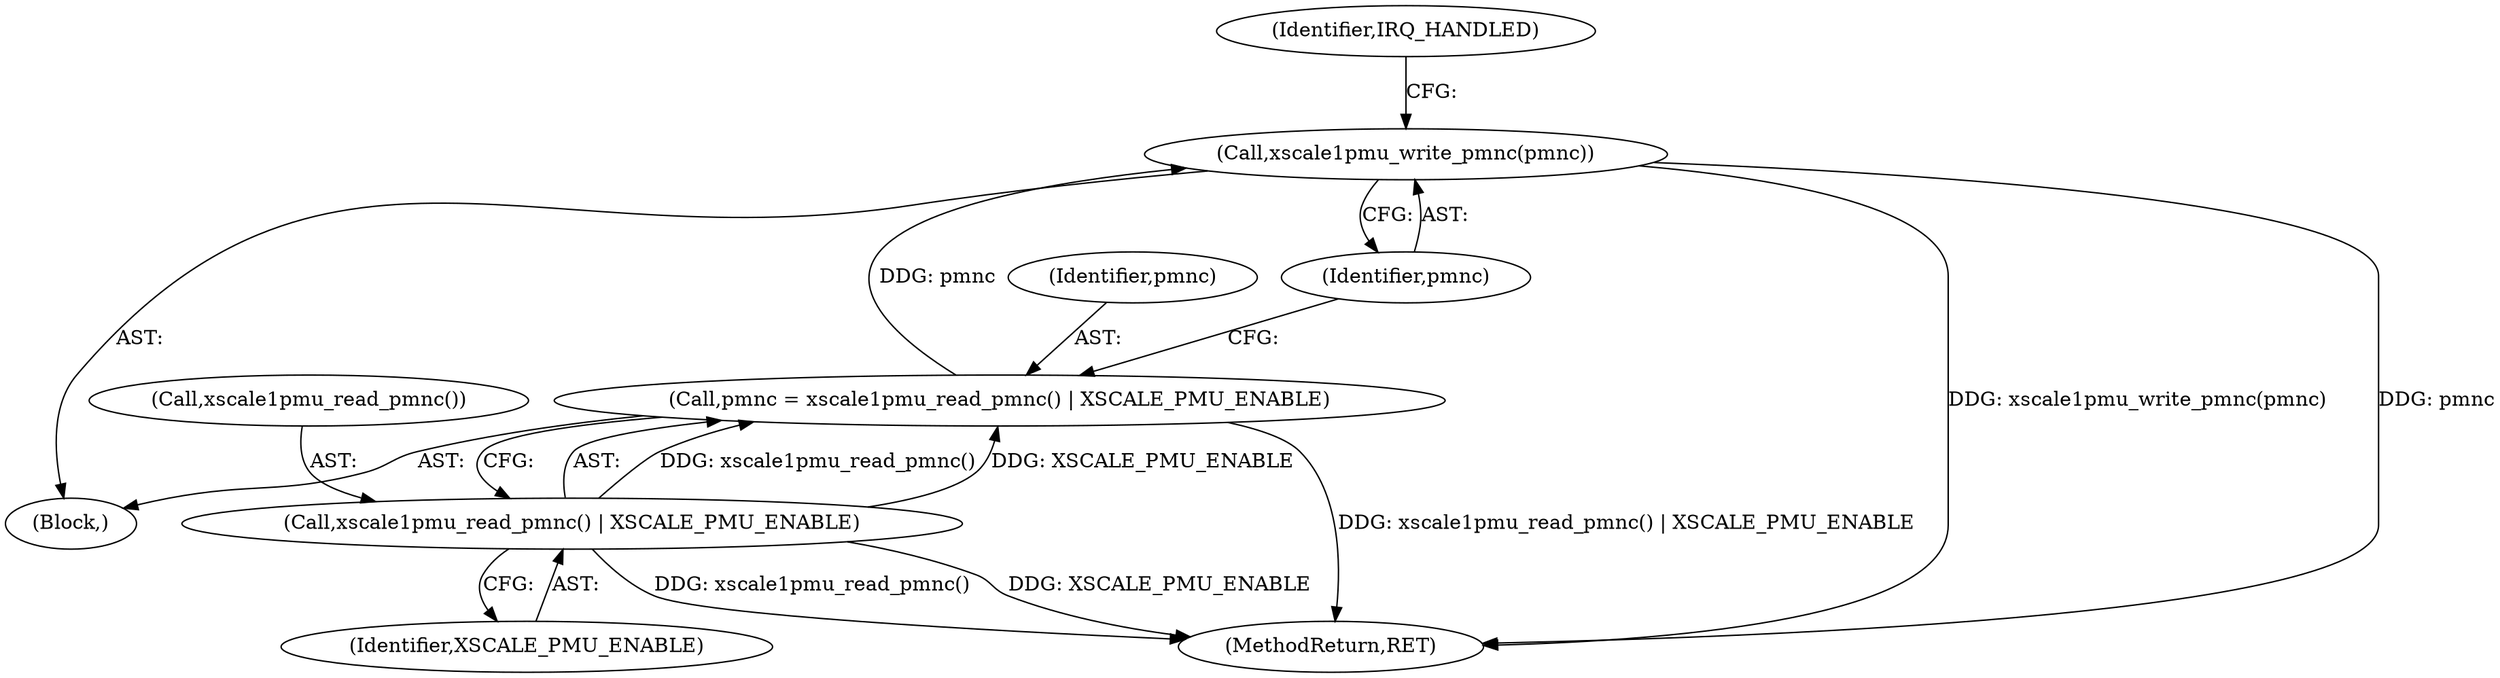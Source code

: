 digraph "0_linux_a8b0ca17b80e92faab46ee7179ba9e99ccb61233_2@API" {
"1000216" [label="(Call,xscale1pmu_write_pmnc(pmnc))"];
"1000211" [label="(Call,pmnc = xscale1pmu_read_pmnc() | XSCALE_PMU_ENABLE)"];
"1000213" [label="(Call,xscale1pmu_read_pmnc() | XSCALE_PMU_ENABLE)"];
"1000213" [label="(Call,xscale1pmu_read_pmnc() | XSCALE_PMU_ENABLE)"];
"1000214" [label="(Call,xscale1pmu_read_pmnc())"];
"1000211" [label="(Call,pmnc = xscale1pmu_read_pmnc() | XSCALE_PMU_ENABLE)"];
"1000212" [label="(Identifier,pmnc)"];
"1000215" [label="(Identifier,XSCALE_PMU_ENABLE)"];
"1000219" [label="(Identifier,IRQ_HANDLED)"];
"1000216" [label="(Call,xscale1pmu_write_pmnc(pmnc))"];
"1000106" [label="(Block,)"];
"1000217" [label="(Identifier,pmnc)"];
"1000220" [label="(MethodReturn,RET)"];
"1000216" -> "1000106"  [label="AST: "];
"1000216" -> "1000217"  [label="CFG: "];
"1000217" -> "1000216"  [label="AST: "];
"1000219" -> "1000216"  [label="CFG: "];
"1000216" -> "1000220"  [label="DDG: xscale1pmu_write_pmnc(pmnc)"];
"1000216" -> "1000220"  [label="DDG: pmnc"];
"1000211" -> "1000216"  [label="DDG: pmnc"];
"1000211" -> "1000106"  [label="AST: "];
"1000211" -> "1000213"  [label="CFG: "];
"1000212" -> "1000211"  [label="AST: "];
"1000213" -> "1000211"  [label="AST: "];
"1000217" -> "1000211"  [label="CFG: "];
"1000211" -> "1000220"  [label="DDG: xscale1pmu_read_pmnc() | XSCALE_PMU_ENABLE"];
"1000213" -> "1000211"  [label="DDG: xscale1pmu_read_pmnc()"];
"1000213" -> "1000211"  [label="DDG: XSCALE_PMU_ENABLE"];
"1000213" -> "1000215"  [label="CFG: "];
"1000214" -> "1000213"  [label="AST: "];
"1000215" -> "1000213"  [label="AST: "];
"1000213" -> "1000220"  [label="DDG: XSCALE_PMU_ENABLE"];
"1000213" -> "1000220"  [label="DDG: xscale1pmu_read_pmnc()"];
}
